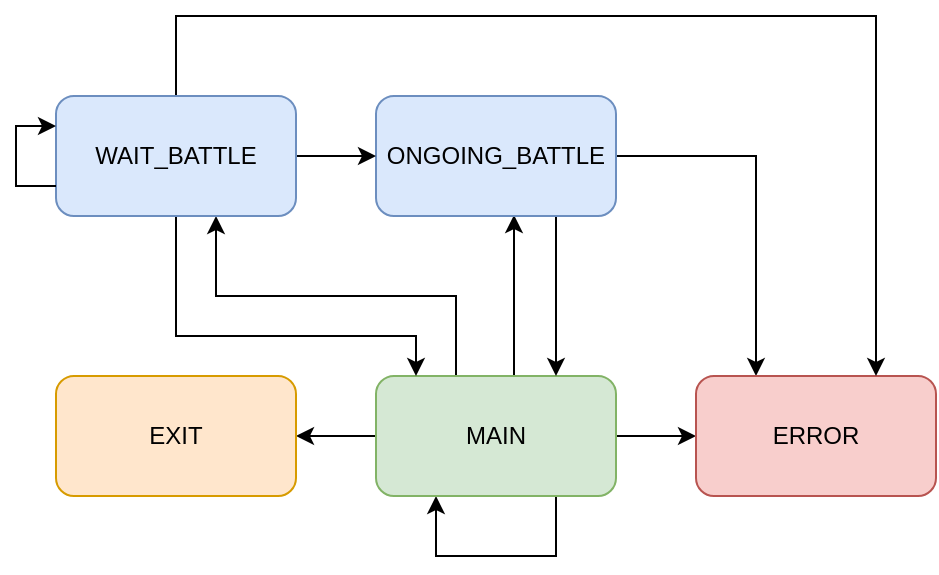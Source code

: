 <mxfile version="12.8.6" type="device"><diagram id="arW7XZJKWWTp9cb3Dssg" name="Page-1"><mxGraphModel dx="1102" dy="538" grid="1" gridSize="10" guides="1" tooltips="1" connect="1" arrows="1" fold="1" page="1" pageScale="1" pageWidth="850" pageHeight="1100" math="0" shadow="0"><root><mxCell id="0"/><mxCell id="1" parent="0"/><mxCell id="aBnTBBajZSF_9DIrfT8D-20" value="" style="edgeStyle=orthogonalEdgeStyle;rounded=0;orthogonalLoop=1;jettySize=auto;html=1;" parent="1" source="aBnTBBajZSF_9DIrfT8D-1" target="aBnTBBajZSF_9DIrfT8D-19" edge="1"><mxGeometry relative="1" as="geometry"/></mxCell><mxCell id="aBnTBBajZSF_9DIrfT8D-22" value="" style="edgeStyle=orthogonalEdgeStyle;rounded=0;orthogonalLoop=1;jettySize=auto;html=1;" parent="1" source="aBnTBBajZSF_9DIrfT8D-1" target="aBnTBBajZSF_9DIrfT8D-21" edge="1"><mxGeometry relative="1" as="geometry"><Array as="points"><mxPoint x="260" y="240"/><mxPoint x="140" y="240"/></Array></mxGeometry></mxCell><mxCell id="aBnTBBajZSF_9DIrfT8D-24" value="" style="edgeStyle=orthogonalEdgeStyle;rounded=0;orthogonalLoop=1;jettySize=auto;html=1;entryX=0.25;entryY=1;entryDx=0;entryDy=0;exitX=0.75;exitY=1;exitDx=0;exitDy=0;" parent="1" source="aBnTBBajZSF_9DIrfT8D-1" target="aBnTBBajZSF_9DIrfT8D-1" edge="1"><mxGeometry relative="1" as="geometry"><mxPoint x="270" y="420" as="targetPoint"/><Array as="points"><mxPoint x="310" y="370"/><mxPoint x="250" y="370"/></Array></mxGeometry></mxCell><mxCell id="aBnTBBajZSF_9DIrfT8D-26" value="" style="edgeStyle=orthogonalEdgeStyle;rounded=0;orthogonalLoop=1;jettySize=auto;html=1;" parent="1" source="aBnTBBajZSF_9DIrfT8D-1" target="aBnTBBajZSF_9DIrfT8D-25" edge="1"><mxGeometry relative="1" as="geometry"/></mxCell><mxCell id="aBnTBBajZSF_9DIrfT8D-28" value="" style="edgeStyle=orthogonalEdgeStyle;rounded=0;orthogonalLoop=1;jettySize=auto;html=1;entryX=0.575;entryY=0.992;entryDx=0;entryDy=0;entryPerimeter=0;" parent="1" source="aBnTBBajZSF_9DIrfT8D-1" target="aBnTBBajZSF_9DIrfT8D-27" edge="1"><mxGeometry relative="1" as="geometry"><Array as="points"><mxPoint x="289" y="260"/><mxPoint x="289" y="260"/></Array></mxGeometry></mxCell><mxCell id="aBnTBBajZSF_9DIrfT8D-1" value="MAIN" style="rounded=1;whiteSpace=wrap;html=1;fillColor=#d5e8d4;strokeColor=#82b366;" parent="1" vertex="1"><mxGeometry x="220" y="280" width="120" height="60" as="geometry"/></mxCell><mxCell id="aBnTBBajZSF_9DIrfT8D-32" value="" style="edgeStyle=orthogonalEdgeStyle;rounded=0;orthogonalLoop=1;jettySize=auto;html=1;entryX=0.25;entryY=0;entryDx=0;entryDy=0;" parent="1" source="aBnTBBajZSF_9DIrfT8D-27" target="aBnTBBajZSF_9DIrfT8D-25" edge="1"><mxGeometry relative="1" as="geometry"><mxPoint x="440" y="130" as="targetPoint"/></mxGeometry></mxCell><mxCell id="aBnTBBajZSF_9DIrfT8D-33" style="edgeStyle=orthogonalEdgeStyle;rounded=0;orthogonalLoop=1;jettySize=auto;html=1;entryX=0.75;entryY=0;entryDx=0;entryDy=0;exitX=0.75;exitY=1;exitDx=0;exitDy=0;" parent="1" source="aBnTBBajZSF_9DIrfT8D-27" target="aBnTBBajZSF_9DIrfT8D-1" edge="1"><mxGeometry relative="1" as="geometry"><mxPoint x="310" y="163" as="sourcePoint"/></mxGeometry></mxCell><mxCell id="aBnTBBajZSF_9DIrfT8D-27" value="ONGOING_BATTLE" style="rounded=1;whiteSpace=wrap;html=1;fillColor=#dae8fc;strokeColor=#6c8ebf;" parent="1" vertex="1"><mxGeometry x="220" y="140" width="120" height="60" as="geometry"/></mxCell><mxCell id="aBnTBBajZSF_9DIrfT8D-25" value="ERROR" style="rounded=1;whiteSpace=wrap;html=1;fillColor=#f8cecc;strokeColor=#b85450;" parent="1" vertex="1"><mxGeometry x="380" y="280" width="120" height="60" as="geometry"/></mxCell><mxCell id="aBnTBBajZSF_9DIrfT8D-30" value="" style="edgeStyle=orthogonalEdgeStyle;rounded=0;orthogonalLoop=1;jettySize=auto;html=1;entryX=0;entryY=0.5;entryDx=0;entryDy=0;" parent="1" source="aBnTBBajZSF_9DIrfT8D-21" target="aBnTBBajZSF_9DIrfT8D-27" edge="1"><mxGeometry relative="1" as="geometry"><mxPoint x="210" y="130" as="targetPoint"/></mxGeometry></mxCell><mxCell id="aBnTBBajZSF_9DIrfT8D-37" value="" style="edgeStyle=orthogonalEdgeStyle;rounded=0;orthogonalLoop=1;jettySize=auto;html=1;entryX=0.75;entryY=0;entryDx=0;entryDy=0;exitX=0.5;exitY=0;exitDx=0;exitDy=0;" parent="1" source="aBnTBBajZSF_9DIrfT8D-21" target="aBnTBBajZSF_9DIrfT8D-25" edge="1"><mxGeometry relative="1" as="geometry"><mxPoint x="140" y="20" as="targetPoint"/><Array as="points"><mxPoint x="120" y="100"/><mxPoint x="470" y="100"/></Array></mxGeometry></mxCell><mxCell id="msFUNyXgN_EB2n9K50OG-5" value="" style="edgeStyle=orthogonalEdgeStyle;rounded=0;orthogonalLoop=1;jettySize=auto;html=1;" edge="1" parent="1" source="aBnTBBajZSF_9DIrfT8D-21"><mxGeometry relative="1" as="geometry"><mxPoint x="240" y="280" as="targetPoint"/><Array as="points"><mxPoint x="120" y="260"/><mxPoint x="240" y="260"/></Array></mxGeometry></mxCell><mxCell id="aBnTBBajZSF_9DIrfT8D-21" value="WAIT_BATTLE" style="rounded=1;whiteSpace=wrap;html=1;fillColor=#dae8fc;strokeColor=#6c8ebf;" parent="1" vertex="1"><mxGeometry x="60" y="140" width="120" height="60" as="geometry"/></mxCell><mxCell id="aBnTBBajZSF_9DIrfT8D-19" value="EXIT" style="rounded=1;whiteSpace=wrap;html=1;fillColor=#ffe6cc;strokeColor=#d79b00;" parent="1" vertex="1"><mxGeometry x="60" y="280" width="120" height="60" as="geometry"/></mxCell><mxCell id="msFUNyXgN_EB2n9K50OG-4" style="edgeStyle=orthogonalEdgeStyle;rounded=0;orthogonalLoop=1;jettySize=auto;html=1;exitX=0;exitY=0.75;exitDx=0;exitDy=0;entryX=0;entryY=0.25;entryDx=0;entryDy=0;" edge="1" parent="1" source="aBnTBBajZSF_9DIrfT8D-21" target="aBnTBBajZSF_9DIrfT8D-21"><mxGeometry relative="1" as="geometry"><Array as="points"><mxPoint x="40" y="185"/><mxPoint x="40" y="155"/></Array></mxGeometry></mxCell></root></mxGraphModel></diagram></mxfile>